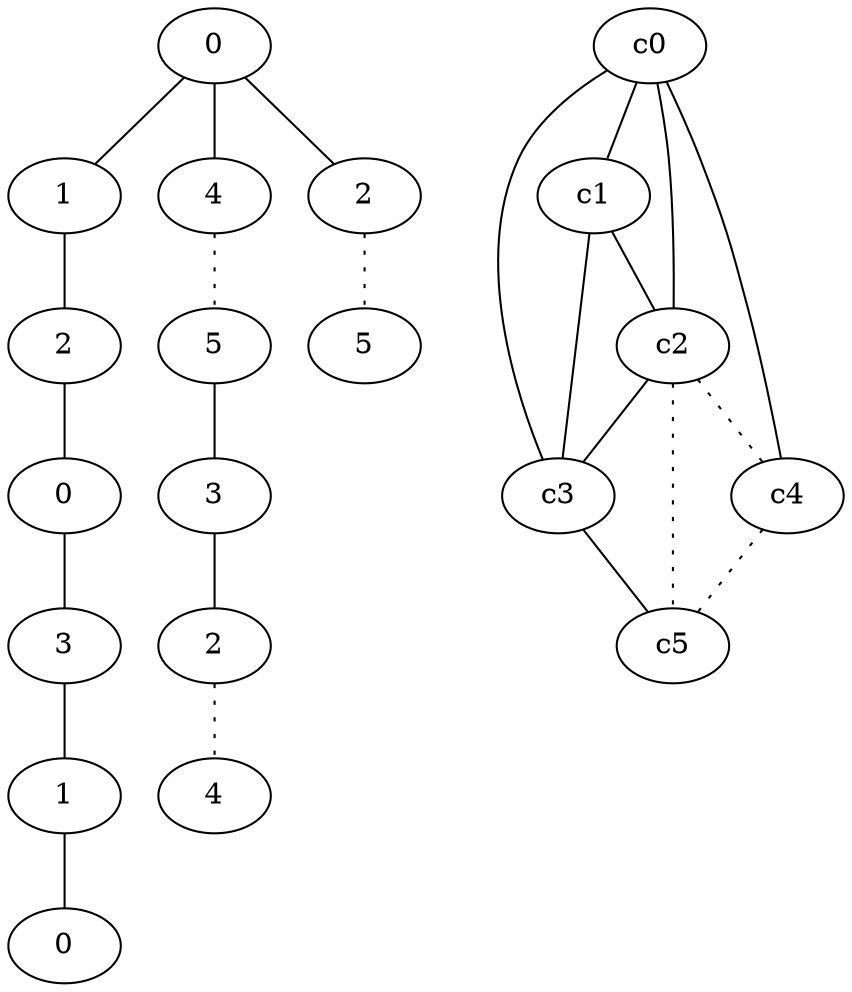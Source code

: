 graph {
a0[label=0];
a1[label=1];
a2[label=2];
a3[label=0];
a4[label=3];
a5[label=1];
a6[label=0];
a7[label=4];
a8[label=5];
a9[label=3];
a10[label=2];
a11[label=4];
a12[label=2];
a13[label=5];
a0 -- a1;
a0 -- a7;
a0 -- a12;
a1 -- a2;
a2 -- a3;
a3 -- a4;
a4 -- a5;
a5 -- a6;
a7 -- a8 [style=dotted];
a8 -- a9;
a9 -- a10;
a10 -- a11 [style=dotted];
a12 -- a13 [style=dotted];
c0 -- c1;
c0 -- c2;
c0 -- c3;
c0 -- c4;
c1 -- c2;
c1 -- c3;
c2 -- c3;
c2 -- c4 [style=dotted];
c2 -- c5 [style=dotted];
c3 -- c5;
c4 -- c5 [style=dotted];
}
